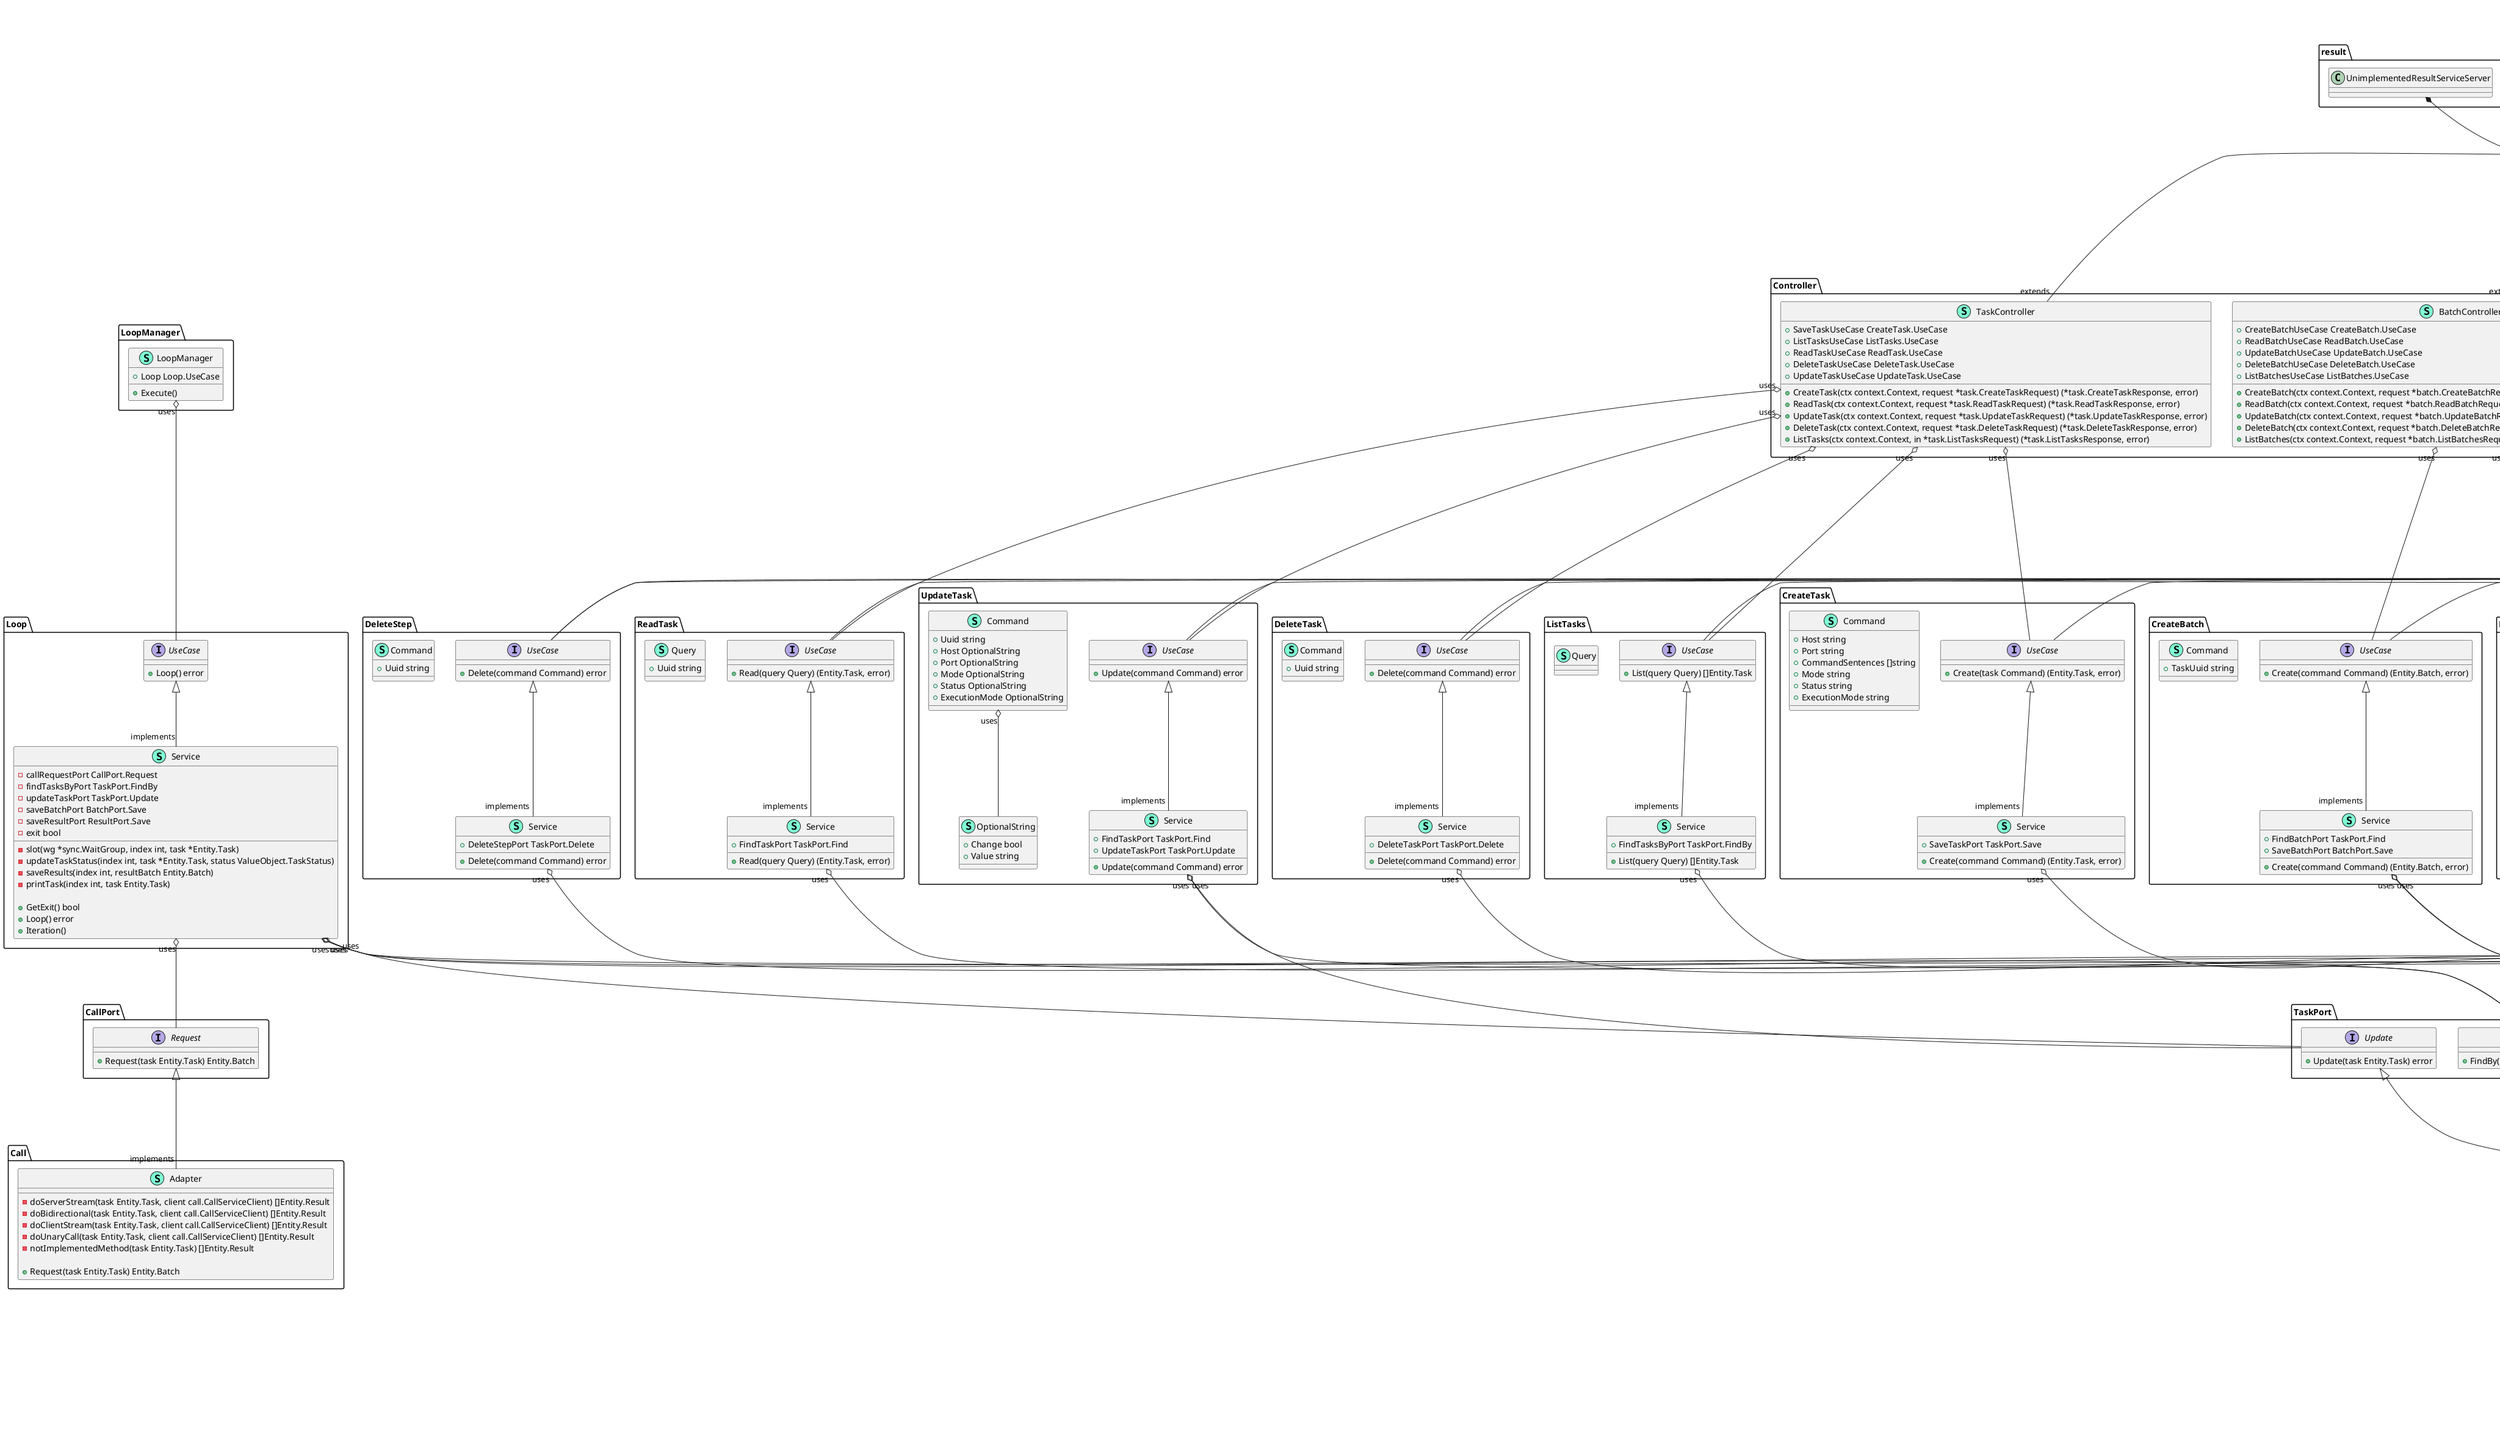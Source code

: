 @startuml
legend
<u><b>Legend</b></u>
Render Aggregations: true
Render Fields: true
Render Methods: true
Pritave Aggregations: true
end legend
namespace Adapters {
    class BatchAdapter << (S,Aquamarine) >> {
        + Orm *gorm.DB

        + Find(uuid string) (Entity.Batch, error)
        + Save(batch Entity.Batch) error
        + FindAll() ([]Entity.Batch, error)
        + Update(batch Entity.Batch) error
        + FindBy(conditions <font color=blue>interface</font>{}) []Entity.Batch
        + Delete(uuid string) error

    }
    class ResultAdapter << (S,Aquamarine) >> {
        + Orm *gorm.DB

        + Save(result Entity.Result) error
        + FindBy(conditions <font color=blue>interface</font>{}) []Entity.Result
        + Delete(uuid string) error
        + Update(result Entity.Result) error
        + Find(uuid string) (Entity.Result, error)

    }
    class StepAdapter << (S,Aquamarine) >> {
        + Orm *gorm.DB

        + Save(selfDomain Entity.Step) error
        + Find(uuid string) (Entity.Step, error)
        + Update(selfDomain Entity.Step) error
        + Delete(uuid string) error
        + FindBy(conditions <font color=blue>interface</font>{}) []Entity.Step

    }
    class TaskAdapter << (S,Aquamarine) >> {
        + Orm *gorm.DB

        + Find(uuid string) (Entity.Task, error)
        + Delete(uuid string) error
        + Save(task Entity.Task) error
        + Update(task Entity.Task) error
        + FindBy(conditions <font color=blue>interface</font>{}) []Entity.Task

    }
}

"BatchPort.Delete" <|-- "implements""Adapters.BatchAdapter"
"BatchPort.Find" <|-- "implements""Adapters.BatchAdapter"
"BatchPort.FindBy" <|-- "implements""Adapters.BatchAdapter"
"BatchPort.Save" <|-- "implements""Adapters.BatchAdapter"
"BatchPort.Update" <|-- "implements""Adapters.BatchAdapter"
"ResultPort.Delete" <|-- "implements""Adapters.BatchAdapter"
"StepPort.DeleteStep" <|-- "implements""Adapters.BatchAdapter"
"TaskPort.Delete" <|-- "implements""Adapters.BatchAdapter"
"BatchPort.Delete" <|-- "implements""Adapters.ResultAdapter"
"ResultPort.Delete" <|-- "implements""Adapters.ResultAdapter"
"ResultPort.Find" <|-- "implements""Adapters.ResultAdapter"
"ResultPort.FindBy" <|-- "implements""Adapters.ResultAdapter"
"ResultPort.Save" <|-- "implements""Adapters.ResultAdapter"
"ResultPort.Update" <|-- "implements""Adapters.ResultAdapter"
"StepPort.DeleteStep" <|-- "implements""Adapters.ResultAdapter"
"TaskPort.Delete" <|-- "implements""Adapters.ResultAdapter"
"BatchPort.Delete" <|-- "implements""Adapters.StepAdapter"
"ResultPort.Delete" <|-- "implements""Adapters.StepAdapter"
"StepPort.DeleteStep" <|-- "implements""Adapters.StepAdapter"
"StepPort.Find" <|-- "implements""Adapters.StepAdapter"
"StepPort.FindBy" <|-- "implements""Adapters.StepAdapter"
"StepPort.Save" <|-- "implements""Adapters.StepAdapter"
"StepPort.UpdateStepPort" <|-- "implements""Adapters.StepAdapter"
"TaskPort.Delete" <|-- "implements""Adapters.StepAdapter"
"BatchPort.Delete" <|-- "implements""Adapters.TaskAdapter"
"ResultPort.Delete" <|-- "implements""Adapters.TaskAdapter"
"StepPort.DeleteStep" <|-- "implements""Adapters.TaskAdapter"
"TaskPort.Delete" <|-- "implements""Adapters.TaskAdapter"
"TaskPort.Find" <|-- "implements""Adapters.TaskAdapter"
"TaskPort.FindBy" <|-- "implements""Adapters.TaskAdapter"
"TaskPort.Save" <|-- "implements""Adapters.TaskAdapter"
"TaskPort.Update" <|-- "implements""Adapters.TaskAdapter"

"Adapters.BatchAdapter""uses" o-- "gorm.DB"
"Adapters.ResultAdapter""uses" o-- "gorm.DB"
"Adapters.StepAdapter""uses" o-- "gorm.DB"
"Adapters.TaskAdapter""uses" o-- "gorm.DB"

namespace ApiGrcp {
    class ApiGrpc << (S,Aquamarine) >> {
        - createTaskUseCase CreateTask.UseCase
        - listTasksUseCase ListTasks.UseCase
        - readTaskUseCase ReadTask.UseCase
        - deleteTaskUseCase DeleteTask.UseCase
        - updateTaskUseCase UpdateTask.UseCase
        - createResultUseCase CreateResult.UseCase
        - readResultUseCase ReadResult.UseCase
        - updateResultUseCase UpdateResult.UseCase
        - deleteResultUseCase DeleteResult.UseCase
        - listResultsUseCase ListResults.UseCase
        - createBatchUseCase CreateBatch.UseCase
        - readBatchUseCase ReadBatch.UseCase
        - updateBatchUseCase UpdateBatch.UseCase
        - deleteBatchUseCase DeleteBatch.UseCase
        - listBatchesUseCase ListBatches.UseCase
        - createStepUseCase CreateStep.UseCase
        - readStepUseCase ReadStep.UseCase
        - updateStepUseCase UpdateStep.UseCase
        - deleteStepUseCase DeleteStep.UseCase
        - listStepsUseCase ListSteps.UseCase
        - serverHost string
        - serverPort string
        - grpcServer *grpc.Server
        - listener net.Listener

        - configControllers() 
        - loadServer() 
        - loadListener() 

        + Initialize(createTaskUseCase CreateTask.UseCase, readTaskUseCase ReadTask.UseCase, updateTaskUseCase UpdateTask.UseCase, deleteTaskUseCase DeleteTask.UseCase, listTasksUseCase ListTasks.UseCase, createResultUseCase CreateResult.UseCase, readResultUseCase ReadResult.UseCase, updateResultUseCase UpdateResult.UseCase, deleteResultUseCase DeleteResult.UseCase, listResultsUseCase ListResults.UseCase, createBatchUseCase CreateBatch.UseCase, readBatchUseCase ReadBatch.UseCase, updateBatchUseCase UpdateBatch.UseCase, deleteBatchUseCase DeleteBatch.UseCase, listBatchesUseCase ListBatches.UseCase, createStepUseCase CreateStep.UseCase, readStepUseCase ReadStep.UseCase, updateStepUseCase UpdateStep.UseCase, deleteStepUseCase DeleteStep.UseCase, listStepsUseCase ListSteps.UseCase, host string, port string) 
        + Run() 

    }
}


"ApiGrcp.ApiGrpc""uses" o-- "CreateBatch.UseCase"
"ApiGrcp.ApiGrpc""uses" o-- "CreateResult.UseCase"
"ApiGrcp.ApiGrpc""uses" o-- "CreateStep.UseCase"
"ApiGrcp.ApiGrpc""uses" o-- "CreateTask.UseCase"
"ApiGrcp.ApiGrpc""uses" o-- "DeleteBatch.UseCase"
"ApiGrcp.ApiGrpc""uses" o-- "DeleteResult.UseCase"
"ApiGrcp.ApiGrpc""uses" o-- "DeleteStep.UseCase"
"ApiGrcp.ApiGrpc""uses" o-- "DeleteTask.UseCase"
"ApiGrcp.ApiGrpc""uses" o-- "ListBatches.UseCase"
"ApiGrcp.ApiGrpc""uses" o-- "ListResults.UseCase"
"ApiGrcp.ApiGrpc""uses" o-- "ListSteps.UseCase"
"ApiGrcp.ApiGrpc""uses" o-- "ListTasks.UseCase"
"ApiGrcp.ApiGrpc""uses" o-- "ReadBatch.UseCase"
"ApiGrcp.ApiGrpc""uses" o-- "ReadResult.UseCase"
"ApiGrcp.ApiGrpc""uses" o-- "ReadStep.UseCase"
"ApiGrcp.ApiGrpc""uses" o-- "ReadTask.UseCase"
"ApiGrcp.ApiGrpc""uses" o-- "UpdateBatch.UseCase"
"ApiGrcp.ApiGrpc""uses" o-- "UpdateResult.UseCase"
"ApiGrcp.ApiGrpc""uses" o-- "UpdateStep.UseCase"
"ApiGrcp.ApiGrpc""uses" o-- "UpdateTask.UseCase"
"ApiGrcp.ApiGrpc""uses" o-- "grpc.Server"
"ApiGrcp.ApiGrpc""uses" o-- "net.Listener"

namespace BatchPort {
    interface Delete  {
        + Delete(uuid string) error

    }
    interface Find  {
        + Find(uuid string) (Entity.Batch, error)

    }
    interface FindBy  {
        + FindBy(conditions <font color=blue>interface</font>{}) []Entity.Batch

    }
    interface Save  {
        + Save(batch Entity.Batch) error

    }
    interface Update  {
        + Update(result Entity.Batch) error

    }
}



namespace Call {
    class Adapter << (S,Aquamarine) >> {
        - doServerStream(task Entity.Task, client call.CallServiceClient) []Entity.Result
        - doBidirectional(task Entity.Task, client call.CallServiceClient) []Entity.Result
        - doClientStream(task Entity.Task, client call.CallServiceClient) []Entity.Result
        - doUnaryCall(task Entity.Task, client call.CallServiceClient) []Entity.Result
        - notImplementedMethod(task Entity.Task) []Entity.Result

        + Request(task Entity.Task) Entity.Batch

    }
}

"CallPort.Request" <|-- "implements""Call.Adapter"


namespace CallPort {
    interface Request  {
        + Request(task Entity.Task) Entity.Batch

    }
}



namespace Config {
    class App << (S,Aquamarine) >> {
        + ApiGrpc ApiGrcp.ApiGrpc

        - loadDotEnv() 
        - loadDb() *gorm.DB
        - loadLoop(db *gorm.DB) 
        - loadApiGrpc(db *gorm.DB) 

        + Run() 

    }
}


"Config.App""uses" o-- "ApiGrcp.ApiGrpc"

namespace Controller {
    class BatchController << (S,Aquamarine) >> {
        + CreateBatchUseCase CreateBatch.UseCase
        + ReadBatchUseCase ReadBatch.UseCase
        + UpdateBatchUseCase UpdateBatch.UseCase
        + DeleteBatchUseCase DeleteBatch.UseCase
        + ListBatchesUseCase ListBatches.UseCase

        + CreateBatch(ctx context.Context, request *batch.CreateBatchRequest) (*batch.CreateBatchResponse, error)
        + ReadBatch(ctx context.Context, request *batch.ReadBatchRequest) (*batch.ReadBatchResponse, error)
        + UpdateBatch(ctx context.Context, request *batch.UpdateBatchRequest) (*batch.UpdateBatchResponse, error)
        + DeleteBatch(ctx context.Context, request *batch.DeleteBatchRequest) (*batch.DeleteBatchResponse, error)
        + ListBatches(ctx context.Context, request *batch.ListBatchesRequest) (*batch.ListBatchesResponse, error)

    }
    class ResultController << (S,Aquamarine) >> {
        + CreateResultUseCase CreateResult.UseCase
        + ReadResultUseCase ReadResult.UseCase
        + UpdateResultUseCase UpdateResult.UseCase
        + DeleteResultUseCase DeleteResult.UseCase
        + ListResultsUseCase ListResults.UseCase

        + CreateResult(ctx context.Context, request *result.CreateResultRequest) (*result.CreateResultResponse, error)
        + ReadResult(ctx context.Context, request *result.ReadResultRequest) (*result.ReadResultResponse, error)
        + UpdateResult(ctx context.Context, request *result.UpdateResultRequest) (*result.UpdateResultResponse, error)
        + DeleteResult(ctx context.Context, request *result.DeleteResultRequest) (*result.DeleteResultResponse, error)
        + ListResult(ctx context.Context, request *result.ListResultRequest) (*result.ListResultResponse, error)

    }
    class StepController << (S,Aquamarine) >> {
        + CreateStepUseCase CreateStep.UseCase
        + ReadStepUseCase ReadStep.UseCase
        + UpdateStepUseCase UpdateStep.UseCase
        + DeleteStepUseCase DeleteStep.UseCase
        + ListStepsUseCase ListSteps.UseCase

        + CreateStep(ctx context.Context, request *step.CreateStepRequest) (*step.CreateStepResponse, error)
        + ReadStep(ctx context.Context, request *step.ReadStepRequest) (*step.ReadStepResponse, error)
        + UpdateStep(ctx context.Context, request *step.UpdateStepRequest) (*step.UpdateStepResponse, error)
        + DeleteStep(ctx context.Context, request *step.DeleteStepRequest) (*step.DeleteStepResponse, error)
        + ListSteps(ctx context.Context, request *step.ListStepsRequest) (*step.ListStepsResponse, error)

    }
    class TaskController << (S,Aquamarine) >> {
        + SaveTaskUseCase CreateTask.UseCase
        + ListTasksUseCase ListTasks.UseCase
        + ReadTaskUseCase ReadTask.UseCase
        + DeleteTaskUseCase DeleteTask.UseCase
        + UpdateTaskUseCase UpdateTask.UseCase

        + CreateTask(ctx context.Context, request *task.CreateTaskRequest) (*task.CreateTaskResponse, error)
        + ReadTask(ctx context.Context, request *task.ReadTaskRequest) (*task.ReadTaskResponse, error)
        + UpdateTask(ctx context.Context, request *task.UpdateTaskRequest) (*task.UpdateTaskResponse, error)
        + DeleteTask(ctx context.Context, request *task.DeleteTaskRequest) (*task.DeleteTaskResponse, error)
        + ListTasks(ctx context.Context, in *task.ListTasksRequest) (*task.ListTasksResponse, error)

    }
}
"batch.UnimplementedBatchServiceServer" *-- "extends""Controller.BatchController"
"result.UnimplementedResultServiceServer" *-- "extends""Controller.ResultController"
"step.UnimplementedStepServiceServer" *-- "extends""Controller.StepController"
"task.UnimplementedTaskServiceServer" *-- "extends""Controller.TaskController"


"Controller.BatchController""uses" o-- "CreateBatch.UseCase"
"Controller.BatchController""uses" o-- "DeleteBatch.UseCase"
"Controller.BatchController""uses" o-- "ListBatches.UseCase"
"Controller.BatchController""uses" o-- "ReadBatch.UseCase"
"Controller.BatchController""uses" o-- "UpdateBatch.UseCase"
"Controller.ResultController""uses" o-- "CreateResult.UseCase"
"Controller.ResultController""uses" o-- "DeleteResult.UseCase"
"Controller.ResultController""uses" o-- "ListResults.UseCase"
"Controller.ResultController""uses" o-- "ReadResult.UseCase"
"Controller.ResultController""uses" o-- "UpdateResult.UseCase"
"Controller.StepController""uses" o-- "CreateStep.UseCase"
"Controller.StepController""uses" o-- "DeleteStep.UseCase"
"Controller.StepController""uses" o-- "ListSteps.UseCase"
"Controller.StepController""uses" o-- "ReadStep.UseCase"
"Controller.StepController""uses" o-- "UpdateStep.UseCase"
"Controller.TaskController""uses" o-- "CreateTask.UseCase"
"Controller.TaskController""uses" o-- "DeleteTask.UseCase"
"Controller.TaskController""uses" o-- "ListTasks.UseCase"
"Controller.TaskController""uses" o-- "ReadTask.UseCase"
"Controller.TaskController""uses" o-- "UpdateTask.UseCase"

namespace CreateBatch {
    class Command << (S,Aquamarine) >> {
        + TaskUuid string

    }
    class Service << (S,Aquamarine) >> {
        + FindBatchPort TaskPort.Find
        + SaveBatchPort BatchPort.Save

        + Create(command Command) (Entity.Batch, error)

    }
    interface UseCase  {
        + Create(command Command) (Entity.Batch, error)

    }
}

"CreateBatch.UseCase" <|-- "implements""CreateBatch.Service"

"CreateBatch.Service""uses" o-- "BatchPort.Save"
"CreateBatch.Service""uses" o-- "TaskPort.Find"

namespace CreateResult {
    class Command << (S,Aquamarine) >> {
        + Content string
        + BatchUuid string

    }
    class Service << (S,Aquamarine) >> {
        + FindBatchPort BatchPort.Find
        + SaveResultPort ResultPort.Save

        + Create(command Command) (Entity.Result, error)

    }
    interface UseCase  {
        + Create(command Command) (Entity.Result, error)

    }
}

"CreateResult.UseCase" <|-- "implements""CreateResult.Service"

"CreateResult.Service""uses" o-- "BatchPort.Find"
"CreateResult.Service""uses" o-- "ResultPort.Save"

namespace CreateStep {
    class Command << (S,Aquamarine) >> {
        + TaskUuid string
        + Sentence string

    }
    class Service << (S,Aquamarine) >> {
        + FindTaskPort TaskPort.Find
        + SaveStepPort StepPort.Save

        + Create(command Command) (Entity.Step, error)

    }
    interface UseCase  {
        + Create(command Command) (Entity.Step, error)

    }
}

"CreateStep.UseCase" <|-- "implements""CreateStep.Service"

"CreateStep.Service""uses" o-- "StepPort.Save"
"CreateStep.Service""uses" o-- "TaskPort.Find"

namespace CreateTask {
    class Command << (S,Aquamarine) >> {
        + Host string
        + Port string
        + CommandSentences []string
        + Mode string
        + Status string
        + ExecutionMode string

    }
    class Service << (S,Aquamarine) >> {
        + SaveTaskPort TaskPort.Save

        + Create(command Command) (Entity.Task, error)

    }
    interface UseCase  {
        + Create(task Command) (Entity.Task, error)

    }
}

"CreateTask.UseCase" <|-- "implements""CreateTask.Service"

"CreateTask.Service""uses" o-- "TaskPort.Save"

namespace DeleteBatch {
    class Command << (S,Aquamarine) >> {
        + Uuid string

    }
    class Service << (S,Aquamarine) >> {
        + DeleteBatchPort BatchPort.Delete

        + Delete(command Command) error

    }
    interface UseCase  {
        + Delete(command Command) error

    }
}

"DeleteBatch.UseCase" <|-- "implements""DeleteBatch.Service"

"DeleteBatch.Service""uses" o-- "BatchPort.Delete"

namespace DeleteResult {
    class Command << (S,Aquamarine) >> {
        + Uuid string

    }
    class Service << (S,Aquamarine) >> {
        + DeleteTaskPort ResultPort.Delete

        + Delete(command Command) error

    }
    interface UseCase  {
        + Delete(command Command) error

    }
}

"DeleteResult.UseCase" <|-- "implements""DeleteResult.Service"

"DeleteResult.Service""uses" o-- "ResultPort.Delete"

namespace DeleteStep {
    class Command << (S,Aquamarine) >> {
        + Uuid string

    }
    class Service << (S,Aquamarine) >> {
        + DeleteStepPort TaskPort.Delete

        + Delete(command Command) error

    }
    interface UseCase  {
        + Delete(command Command) error

    }
}

"DeleteStep.UseCase" <|-- "implements""DeleteStep.Service"

"DeleteStep.Service""uses" o-- "TaskPort.Delete"

namespace DeleteTask {
    class Command << (S,Aquamarine) >> {
        + Uuid string

    }
    class Service << (S,Aquamarine) >> {
        + DeleteTaskPort TaskPort.Delete

        + Delete(command Command) error

    }
    interface UseCase  {
        + Delete(command Command) error

    }
}

"DeleteTask.UseCase" <|-- "implements""DeleteTask.Service"

"DeleteTask.Service""uses" o-- "TaskPort.Delete"

namespace Entity {
    class Batch << (S,Aquamarine) >> {
        + Uuid uuid.UUID
        + TaskUuid uuid.UUID
        + Results []Result
        + CreatedAt time.Time
        + UpdatedAt time.Time

        + AddResult(result Result) 

    }
    class Call << (S,Aquamarine) >> {
        + Command string

    }
    class Result << (S,Aquamarine) >> {
        + Uuid uuid.UUID
        + BatchUuid uuid.UUID
        + Content string

    }
    class Step << (S,Aquamarine) >> {
        + Uuid uuid.UUID
        + TaskUuid uuid.UUID
        + Sentence string

    }
    class Task << (S,Aquamarine) >> {
        + Uuid uuid.UUID
        + Host string
        + Port string
        + Steps []Step
        + Mode ValueObject.Modes
        + Status ValueObject.TaskStatus
        + ExecutionMode ValueObject.ExecutionMode

    }
}


"Entity.Batch""uses" o-- "Entity.Result"
"Entity.Batch""uses" o-- "time.Time"
"Entity.Batch""uses" o-- "uuid.UUID"
"Entity.Result""uses" o-- "uuid.UUID"
"Entity.Step""uses" o-- "uuid.UUID"
"Entity.Task""uses" o-- "Entity.Step"
"Entity.Task""uses" o-- "ValueObject.ExecutionMode"
"Entity.Task""uses" o-- "ValueObject.Modes"
"Entity.Task""uses" o-- "ValueObject.TaskStatus"
"Entity.Task""uses" o-- "uuid.UUID"

namespace ListBatches {
    class Query << (S,Aquamarine) >> {
    }
    class Service << (S,Aquamarine) >> {
        + FindBatchesByPort BatchPort.FindBy

        + List(query Query) []Entity.Batch

    }
    interface UseCase  {
        + List(query Query) []Entity.Batch

    }
}

"ListBatches.UseCase" <|-- "implements""ListBatches.Service"

"ListBatches.Service""uses" o-- "BatchPort.FindBy"

namespace ListResults {
    class Query << (S,Aquamarine) >> {
    }
    class Service << (S,Aquamarine) >> {
        + FindResultsByPort ResultPort.FindBy

        + List(query Query) []Entity.Result

    }
    interface UseCase  {
        + List(query Query) []Entity.Result

    }
}

"ListResults.UseCase" <|-- "implements""ListResults.Service"

"ListResults.Service""uses" o-- "ResultPort.FindBy"

namespace ListSteps {
    class Query << (S,Aquamarine) >> {
    }
    class Service << (S,Aquamarine) >> {
        + FindStepByPort StepPort.FindBy

        + List(query Query) []Entity.Step

    }
    interface UseCase  {
        + List(query Query) []Entity.Step

    }
}

"ListSteps.UseCase" <|-- "implements""ListSteps.Service"

"ListSteps.Service""uses" o-- "StepPort.FindBy"

namespace ListTasks {
    class Query << (S,Aquamarine) >> {
    }
    class Service << (S,Aquamarine) >> {
        + FindTasksByPort TaskPort.FindBy

        + List(query Query) []Entity.Task

    }
    interface UseCase  {
        + List(query Query) []Entity.Task

    }
}

"ListTasks.UseCase" <|-- "implements""ListTasks.Service"

"ListTasks.Service""uses" o-- "TaskPort.FindBy"

namespace Loop {
    class Service << (S,Aquamarine) >> {
        - callRequestPort CallPort.Request
        - findTasksByPort TaskPort.FindBy
        - updateTaskPort TaskPort.Update
        - saveBatchPort BatchPort.Save
        - saveResultPort ResultPort.Save
        - exit bool

        - slot(wg *sync.WaitGroup, index int, task *Entity.Task) 
        - updateTaskStatus(index int, task *Entity.Task, status ValueObject.TaskStatus) 
        - saveResults(index int, resultBatch Entity.Batch) 
        - printTask(index int, task Entity.Task) 

        + GetExit() bool
        + Loop() error
        + Iteration() 

    }
    interface UseCase  {
        + Loop() error

    }
}

"Loop.UseCase" <|-- "implements""Loop.Service"

"Loop.Service""uses" o-- "BatchPort.Save"
"Loop.Service""uses" o-- "CallPort.Request"
"Loop.Service""uses" o-- "ResultPort.Save"
"Loop.Service""uses" o-- "TaskPort.FindBy"
"Loop.Service""uses" o-- "TaskPort.Update"

namespace LoopManager {
    class LoopManager << (S,Aquamarine) >> {
        + Loop Loop.UseCase

        + Execute() 

    }
}


"LoopManager.LoopManager""uses" o-- "Loop.UseCase"

namespace Model {
    class Batch << (S,Aquamarine) >> {
        + ID uint
        + Uuid uuid.UUID
        + TaskID uint
        + TaskUuid uuid.UUID
        + Results []Result
        + CreatedAt time.Time
        + UpdatedAt time.Time

        + FromDomain(selfEntity Entity.Batch) 
        + ToDomain() Entity.Batch

    }
    class OptionalString << (S,Aquamarine) >> {
        + Change bool
        + Value string

    }
    class Result << (S,Aquamarine) >> {
        + ID uint
        + Uuid uuid.UUID
        + BatchID uint
        + BatchUuid uuid.UUID
        + Content string
        + CreatedAt time.Time
        + UpdatedAt time.Time

        + FromDomain(selfEntity Entity.Result) 
        + ToDomain() Entity.Result

    }
    class Step << (S,Aquamarine) >> {
        + ID uint
        + Uuid uuid.UUID
        + TaskID uint
        + TaskUuid uuid.UUID
        + Sentence string
        + CreatedAt time.Time
        + UpdatedAt time.Time

        + TableName() string
        + FromDomain(selfEntity Entity.Step) 
        + ToDomain() Entity.Step

    }
    class Task << (S,Aquamarine) >> {
        + ID uint
        + Uuid uuid.UUID
        + Host string
        + Port string
        + Steps []Step
        + Mode string
        + Status string
        + ExecutionMode string
        + CreatedAt time.Time
        + UpdatedAt time.Time

        + TableName() string
        + FromDomain(selfEntity Entity.Task) 
        + ToDomain() Entity.Task

    }
}


"Model.Batch""uses" o-- "Model.Result"
"Model.Batch""uses" o-- "time.Time"
"Model.Batch""uses" o-- "uuid.UUID"
"Model.Result""uses" o-- "time.Time"
"Model.Result""uses" o-- "uuid.UUID"
"Model.Step""uses" o-- "time.Time"
"Model.Step""uses" o-- "uuid.UUID"
"Model.Task""uses" o-- "Model.Step"
"Model.Task""uses" o-- "time.Time"
"Model.Task""uses" o-- "uuid.UUID"

namespace ReadBatch {
    class Query << (S,Aquamarine) >> {
        + Uuid string

    }
    class Service << (S,Aquamarine) >> {
        + FindBatchPort BatchPort.Find

        + Read(query Query) (Entity.Batch, error)

    }
    interface UseCase  {
        + Read(query Query) (Entity.Batch, error)

    }
}

"ReadBatch.UseCase" <|-- "implements""ReadBatch.Service"

"ReadBatch.Service""uses" o-- "BatchPort.Find"

namespace ReadResult {
    class Query << (S,Aquamarine) >> {
        + Uuid string

    }
    class Service << (S,Aquamarine) >> {
        + FindResultPort ResultPort.Find

        + Read(query Query) (Entity.Result, error)

    }
    interface UseCase  {
        + Read(query Query) (Entity.Result, error)

    }
}

"ReadResult.UseCase" <|-- "implements""ReadResult.Service"

"ReadResult.Service""uses" o-- "ResultPort.Find"

namespace ReadStep {
    class Query << (S,Aquamarine) >> {
        + Uuid string

    }
    class Service << (S,Aquamarine) >> {
        + FindStepPort StepPort.Find

        + Read(query Query) (Entity.Step, error)

    }
    interface UseCase  {
        + Read(query Query) (Entity.Step, error)

    }
}

"ReadStep.UseCase" <|-- "implements""ReadStep.Service"

"ReadStep.Service""uses" o-- "StepPort.Find"

namespace ReadTask {
    class Query << (S,Aquamarine) >> {
        + Uuid string

    }
    class Service << (S,Aquamarine) >> {
        + FindTaskPort TaskPort.Find

        + Read(query Query) (Entity.Task, error)

    }
    interface UseCase  {
        + Read(query Query) (Entity.Task, error)

    }
}

"ReadTask.UseCase" <|-- "implements""ReadTask.Service"

"ReadTask.Service""uses" o-- "TaskPort.Find"

namespace ResultPort {
    interface Delete  {
        + Delete(uuid string) error

    }
    interface Find  {
        + Find(uuid string) (Entity.Result, error)

    }
    interface FindBy  {
        + FindBy(conditions <font color=blue>interface</font>{}) []Entity.Result

    }
    interface Save  {
        + Save(result Entity.Result) error

    }
    interface Update  {
        + Update(result Entity.Result) error

    }
}



namespace StepPort {
    interface DeleteStep  {
        + Delete(uuid string) error

    }
    interface Find  {
        + Find(uuid string) (Entity.Step, error)

    }
    interface FindBy  {
        + FindBy(conditions <font color=blue>interface</font>{}) []Entity.Step

    }
    interface Save  {
        + Save(step Entity.Step) error

    }
    interface UpdateStepPort  {
        + Update(step Entity.Step) error

    }
}



namespace TaskPort {
    interface Delete  {
        + Delete(uuid string) error

    }
    interface Find  {
        + Find(uuid string) (Entity.Task, error)

    }
    interface FindBy  {
        + FindBy(conditions <font color=blue>interface</font>{}) []Entity.Task

    }
    interface Save  {
        + Save(task Entity.Task) error

    }
    interface Update  {
        + Update(task Entity.Task) error

    }
}



namespace UpdateBatch {
    class Command << (S,Aquamarine) >> {
        + Uuid string
        + TaskUuid Model.OptionalString

    }
    class Service << (S,Aquamarine) >> {
        + FindBatchPort BatchPort.Find
        + FindTaskPort TaskPort.Find
        + UpdateBatchPort BatchPort.Update

        + Update(command Command) error

    }
    interface UseCase  {
        + Update(command Command) error

    }
}

"UpdateBatch.UseCase" <|-- "implements""UpdateBatch.Service"

"UpdateBatch.Command""uses" o-- "Model.OptionalString"
"UpdateBatch.Service""uses" o-- "BatchPort.Find"
"UpdateBatch.Service""uses" o-- "BatchPort.Update"
"UpdateBatch.Service""uses" o-- "TaskPort.Find"

namespace UpdateResult {
    class Command << (S,Aquamarine) >> {
        + Uuid string
        + Content Model.OptionalString
        + BatchUuid Model.OptionalString

    }
    class Service << (S,Aquamarine) >> {
        + FindResultPort ResultPort.Find
        + FindBatchPort BatchPort.Find
        + UpdateResultPort ResultPort.Update

        + Update(command Command) error

    }
    interface UseCase  {
        + Update(command Command) error

    }
}

"UpdateResult.UseCase" <|-- "implements""UpdateResult.Service"

"UpdateResult.Command""uses" o-- "Model.OptionalString"
"UpdateResult.Service""uses" o-- "BatchPort.Find"
"UpdateResult.Service""uses" o-- "ResultPort.Find"
"UpdateResult.Service""uses" o-- "ResultPort.Update"

namespace UpdateStep {
    class Command << (S,Aquamarine) >> {
        + Uuid string
        + TaskUuid Model.OptionalString
        + Sentence Model.OptionalString

    }
    class Service << (S,Aquamarine) >> {
        + FindStepPort StepPort.Find
        + FindTaskPort TaskPort.Find
        + UpdateStepPort StepPort.UpdateStepPort

        + Update(command Command) error

    }
    interface UseCase  {
        + Update(command Command) error

    }
}

"UpdateStep.UseCase" <|-- "implements""UpdateStep.Service"

"UpdateStep.Command""uses" o-- "Model.OptionalString"
"UpdateStep.Service""uses" o-- "StepPort.Find"
"UpdateStep.Service""uses" o-- "StepPort.UpdateStepPort"
"UpdateStep.Service""uses" o-- "TaskPort.Find"

namespace UpdateTask {
    class Command << (S,Aquamarine) >> {
        + Uuid string
        + Host OptionalString
        + Port OptionalString
        + Mode OptionalString
        + Status OptionalString
        + ExecutionMode OptionalString

    }
    class OptionalString << (S,Aquamarine) >> {
        + Change bool
        + Value string

    }
    class Service << (S,Aquamarine) >> {
        + FindTaskPort TaskPort.Find
        + UpdateTaskPort TaskPort.Update

        + Update(command Command) error

    }
    interface UseCase  {
        + Update(command Command) error

    }
}

"UpdateTask.UseCase" <|-- "implements""UpdateTask.Service"

"UpdateTask.Command""uses" o-- "UpdateTask.OptionalString"
"UpdateTask.Service""uses" o-- "TaskPort.Find"
"UpdateTask.Service""uses" o-- "TaskPort.Update"

namespace ValueObject {
    class ExecutionMode << (S,Aquamarine) >> {
        + String() string

    }
    class Modes << (S,Aquamarine) >> {
        + String() string

    }
    class MyModes << (S,Aquamarine) >> {
        + UNARY() string

    }
    class StepVo << (S,Aquamarine) >> {
        + Sentence string

    }
    class TaskStatus << (S,Aquamarine) >> {
        + String() string

    }
    class ValueObject.ExecutionMode << (T, #FF7700) >>  {
    }
    class ValueObject.Modes << (T, #FF7700) >>  {
    }
    class ValueObject.TaskStatus << (T, #FF7700) >>  {
    }
}



"__builtin__.int" #.. "alias of""ValueObject.ExecutionMode"
"__builtin__.int" #.. "alias of""ValueObject.Modes"
"__builtin__.int" #.. "alias of""ValueObject.TaskStatus"
@enduml
